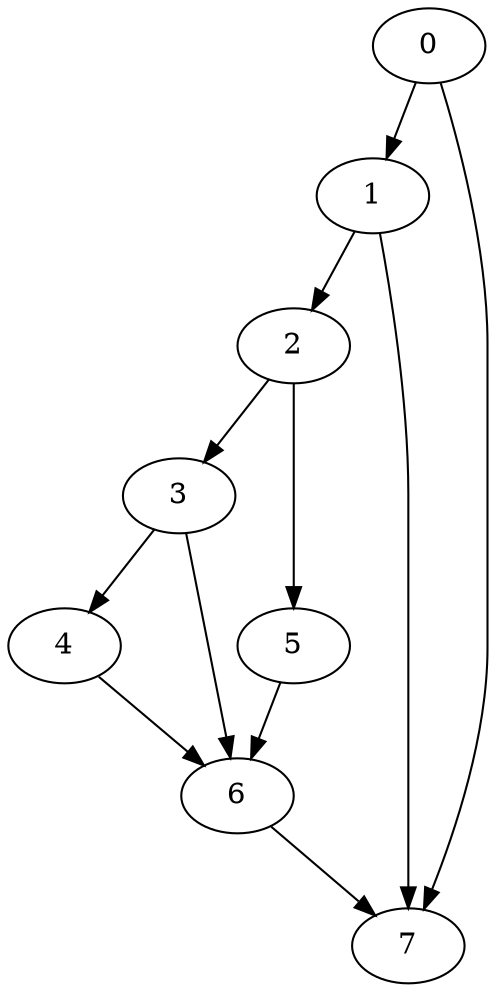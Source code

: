 digraph {
	0
	1
	2
	3
	4
	5
	6
	7
	2 -> 5
	3 -> 6
	4 -> 6
	5 -> 6
	0 -> 7
	1 -> 7
	6 -> 7
	0 -> 1
	1 -> 2
	2 -> 3
	3 -> 4
}
